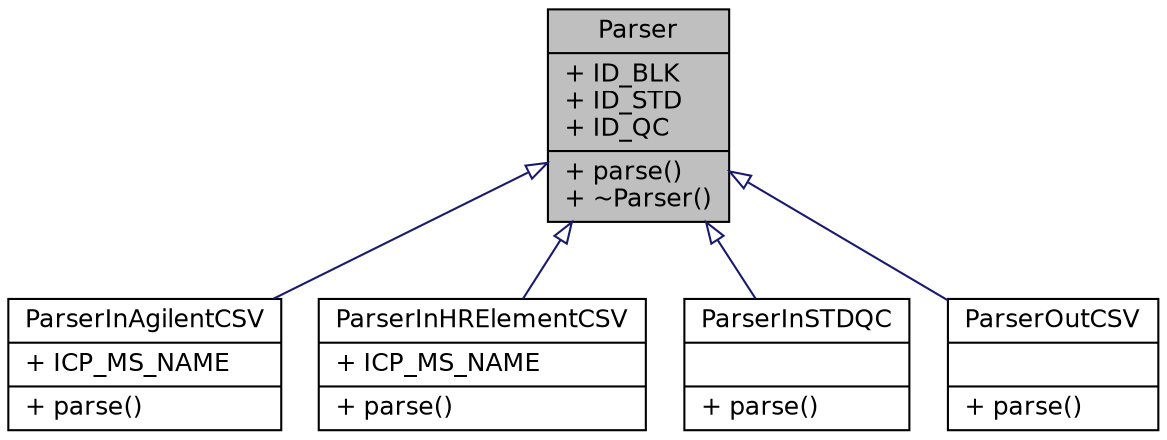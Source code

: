 digraph "Parser"
{
 // INTERACTIVE_SVG=YES
  edge [fontname="Helvetica",fontsize="12",labelfontname="Helvetica",labelfontsize="12"];
  node [fontname="Helvetica",fontsize="12",shape=record];
  Node1 [label="{Parser\n|+ ID_BLK\l+ ID_STD\l+ ID_QC\l|+ parse()\l+ ~Parser()\l}",height=0.2,width=0.4,color="black", fillcolor="grey75", style="filled" fontcolor="black"];
  Node1 -> Node2 [dir="back",color="midnightblue",fontsize="12",style="solid",arrowtail="onormal",fontname="Helvetica"];
  Node2 [label="{ParserInAgilentCSV\n|+ ICP_MS_NAME\l|+ parse()\l}",height=0.2,width=0.4,color="black", fillcolor="white", style="filled",URL="$a00007.html"];
  Node1 -> Node3 [dir="back",color="midnightblue",fontsize="12",style="solid",arrowtail="onormal",fontname="Helvetica"];
  Node3 [label="{ParserInHRElementCSV\n|+ ICP_MS_NAME\l|+ parse()\l}",height=0.2,width=0.4,color="black", fillcolor="white", style="filled",URL="$a00008.html"];
  Node1 -> Node4 [dir="back",color="midnightblue",fontsize="12",style="solid",arrowtail="onormal",fontname="Helvetica"];
  Node4 [label="{ParserInSTDQC\n||+ parse()\l}",height=0.2,width=0.4,color="black", fillcolor="white", style="filled",URL="$a00009.html"];
  Node1 -> Node5 [dir="back",color="midnightblue",fontsize="12",style="solid",arrowtail="onormal",fontname="Helvetica"];
  Node5 [label="{ParserOutCSV\n||+ parse()\l}",height=0.2,width=0.4,color="black", fillcolor="white", style="filled",URL="$a00010.html"];
}
